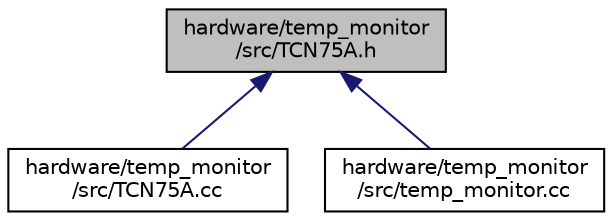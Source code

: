 digraph "hardware/temp_monitor/src/TCN75A.h"
{
 // LATEX_PDF_SIZE
  edge [fontname="Helvetica",fontsize="10",labelfontname="Helvetica",labelfontsize="10"];
  node [fontname="Helvetica",fontsize="10",shape=record];
  Node1 [label="hardware/temp_monitor\l/src/TCN75A.h",height=0.2,width=0.4,color="black", fillcolor="grey75", style="filled", fontcolor="black",tooltip=" "];
  Node1 -> Node2 [dir="back",color="midnightblue",fontsize="10",style="solid",fontname="Helvetica"];
  Node2 [label="hardware/temp_monitor\l/src/TCN75A.cc",height=0.2,width=0.4,color="black", fillcolor="white", style="filled",URL="$TCN75A_8cc.html",tooltip=" "];
  Node1 -> Node3 [dir="back",color="midnightblue",fontsize="10",style="solid",fontname="Helvetica"];
  Node3 [label="hardware/temp_monitor\l/src/temp_monitor.cc",height=0.2,width=0.4,color="black", fillcolor="white", style="filled",URL="$temp__monitor_8cc.html",tooltip=" "];
}
